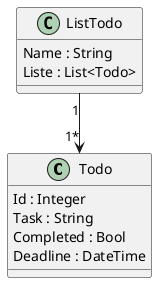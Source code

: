 @startuml CarteBlanche

class Todo
{
    Id : Integer
    Task : String
    Completed : Bool
    Deadline : DateTime 
}

class ListTodo
{
    Name : String
    Liste : List<Todo>
}

ListTodo "1" --> "1*" Todo

@enduml